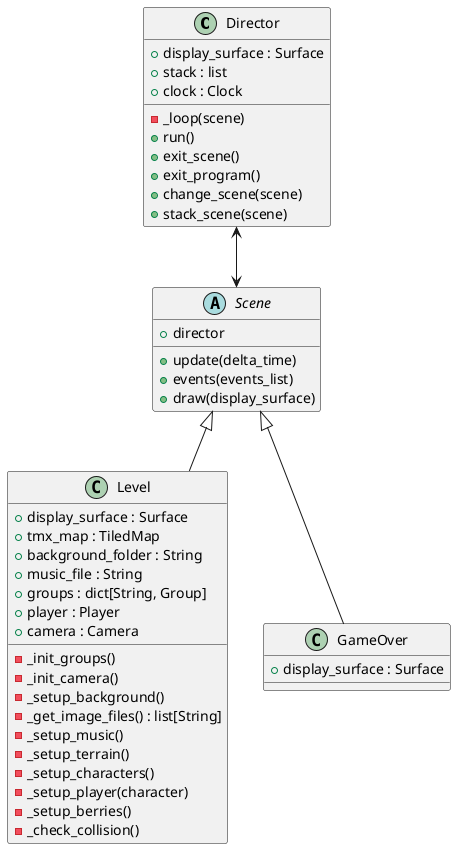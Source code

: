 @startuml Class Diagram Director-Scene-Level
class Director {
    + display_surface : Surface
    + stack : list
    + clock : Clock
    - _loop(scene)
    + run()
    + exit_scene()
    + exit_program()
    + change_scene(scene)
    + stack_scene(scene)
}

abstract class Scene {
    + director
    + update(delta_time)
    + events(events_list)
    + draw(display_surface)
}

class Level {
    + display_surface : Surface
    + tmx_map : TiledMap
    + background_folder : String
    + music_file : String
    + groups : dict[String, Group]
    + player : Player
    + camera : Camera
    - _init_groups()
    - _init_camera()
    - _setup_background()
    - _get_image_files() : list[String]
    - _setup_music()
    - _setup_terrain()
    - _setup_characters()
    - _setup_player(character)
    - _setup_berries()
    - _check_collision()
}

class GameOver {
    + display_surface : Surface
}

Director <--> Scene
Scene <|-- Level
Scene <|-- GameOver

@enduml
